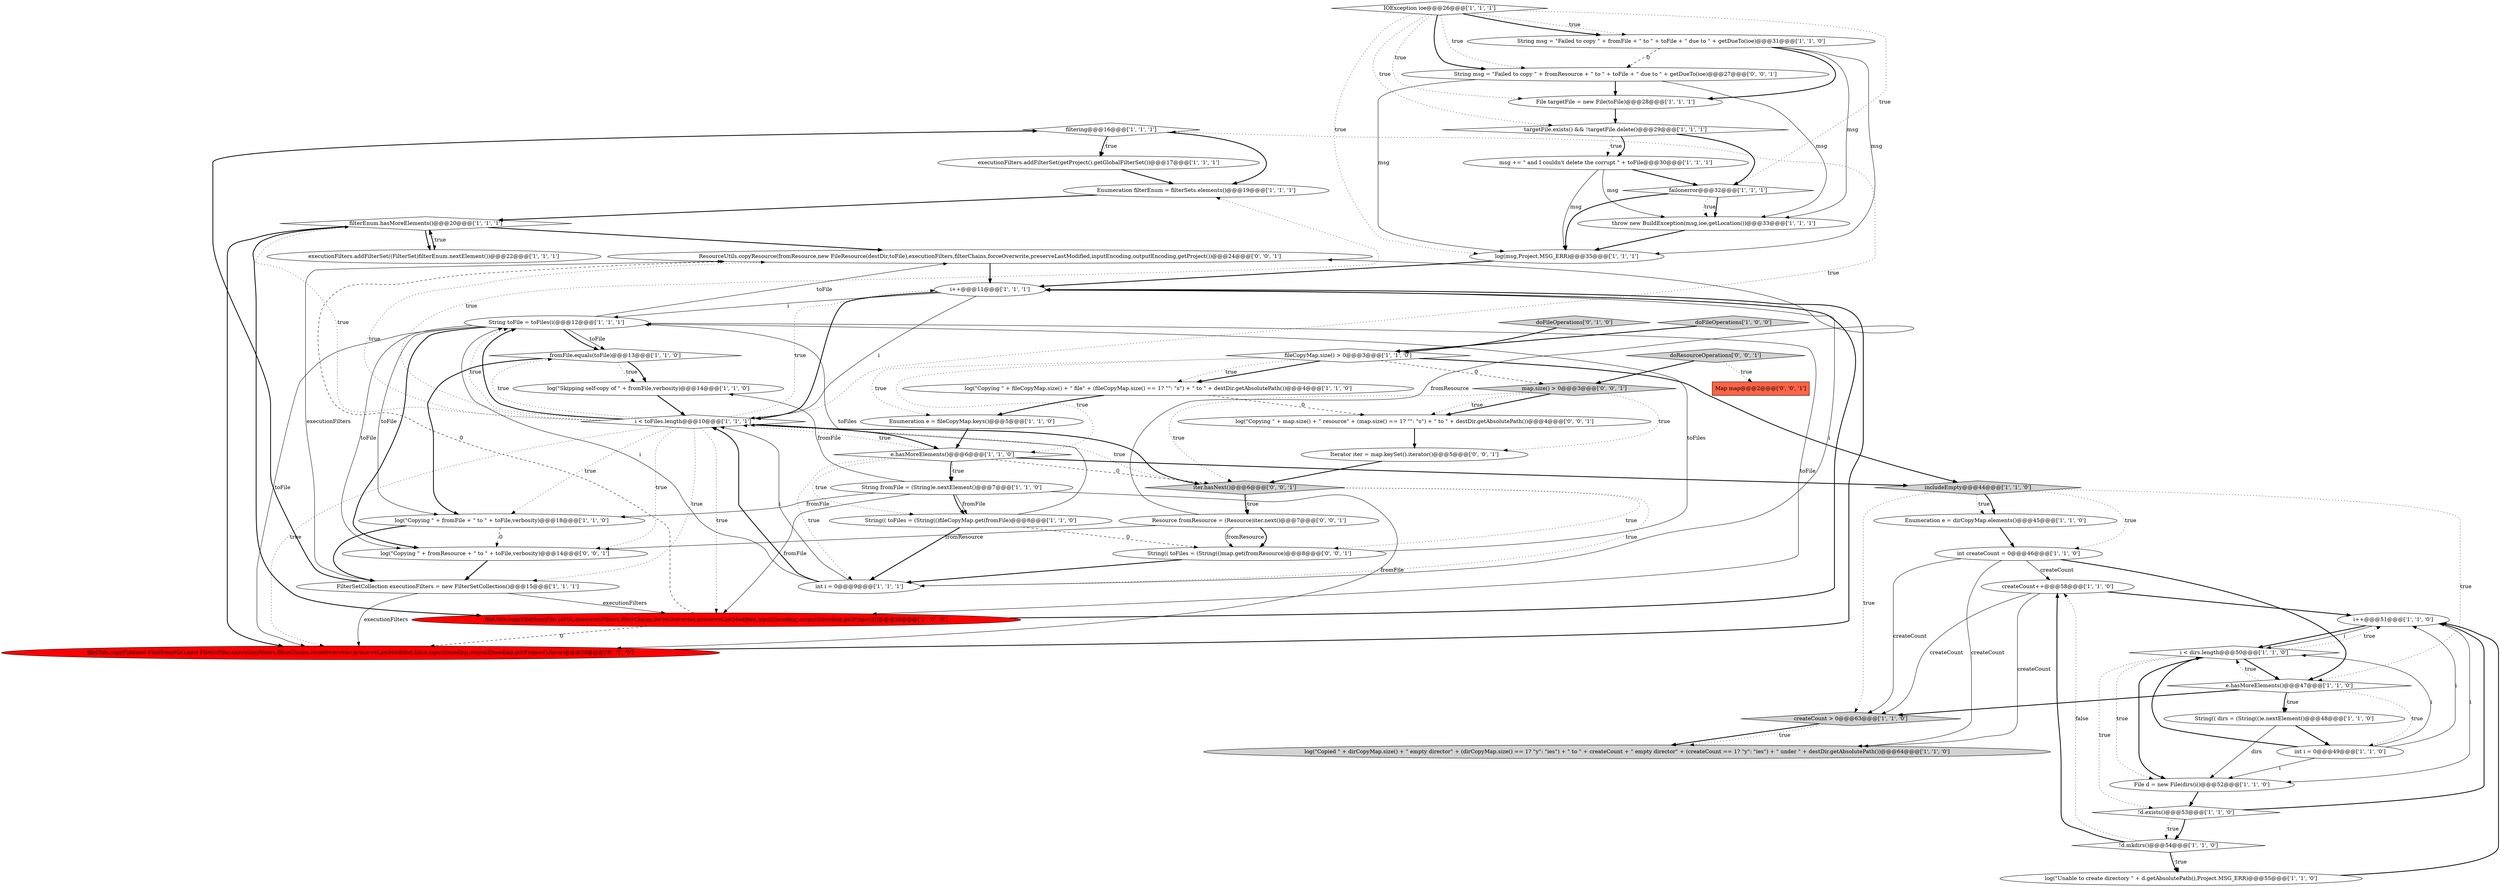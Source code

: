 digraph {
22 [style = filled, label = "filtering@@@16@@@['1', '1', '1']", fillcolor = white, shape = diamond image = "AAA0AAABBB1BBB"];
11 [style = filled, label = "executionFilters.addFilterSet((FilterSet)filterEnum.nextElement())@@@22@@@['1', '1', '1']", fillcolor = white, shape = ellipse image = "AAA0AAABBB1BBB"];
9 [style = filled, label = "i++@@@51@@@['1', '1', '0']", fillcolor = white, shape = ellipse image = "AAA0AAABBB1BBB"];
14 [style = filled, label = "log(\"Copying \" + fromFile + \" to \" + toFile,verbosity)@@@18@@@['1', '1', '0']", fillcolor = white, shape = ellipse image = "AAA0AAABBB1BBB"];
39 [style = filled, label = "IOException ioe@@@26@@@['1', '1', '1']", fillcolor = white, shape = diamond image = "AAA0AAABBB1BBB"];
35 [style = filled, label = "File targetFile = new File(toFile)@@@28@@@['1', '1', '1']", fillcolor = white, shape = ellipse image = "AAA0AAABBB1BBB"];
49 [style = filled, label = "map.size() > 0@@@3@@@['0', '0', '1']", fillcolor = lightgray, shape = diamond image = "AAA0AAABBB3BBB"];
7 [style = filled, label = "failonerror@@@32@@@['1', '1', '1']", fillcolor = white, shape = diamond image = "AAA0AAABBB1BBB"];
55 [style = filled, label = "iter.hasNext()@@@6@@@['0', '0', '1']", fillcolor = lightgray, shape = diamond image = "AAA0AAABBB3BBB"];
45 [style = filled, label = "doFileOperations['0', '1', '0']", fillcolor = lightgray, shape = diamond image = "AAA0AAABBB2BBB"];
54 [style = filled, label = "String msg = \"Failed to copy \" + fromResource + \" to \" + toFile + \" due to \" + getDueTo(ioe)@@@27@@@['0', '0', '1']", fillcolor = white, shape = ellipse image = "AAA0AAABBB3BBB"];
21 [style = filled, label = "log(\"Skipping self-copy of \" + fromFile,verbosity)@@@14@@@['1', '1', '0']", fillcolor = white, shape = ellipse image = "AAA0AAABBB1BBB"];
38 [style = filled, label = "log(\"Copied \" + dirCopyMap.size() + \" empty director\" + (dirCopyMap.size() == 1? \"y\": \"ies\") + \" to \" + createCount + \" empty director\" + (createCount == 1? \"y\": \"ies\") + \" under \" + destDir.getAbsolutePath())@@@64@@@['1', '1', '0']", fillcolor = lightgray, shape = ellipse image = "AAA0AAABBB1BBB"];
12 [style = filled, label = "log(\"Unable to create directory \" + d.getAbsolutePath(),Project.MSG_ERR)@@@55@@@['1', '1', '0']", fillcolor = white, shape = ellipse image = "AAA0AAABBB1BBB"];
33 [style = filled, label = "throw new BuildException(msg,ioe,getLocation())@@@33@@@['1', '1', '1']", fillcolor = white, shape = ellipse image = "AAA0AAABBB1BBB"];
15 [style = filled, label = "!d.exists()@@@53@@@['1', '1', '0']", fillcolor = white, shape = diamond image = "AAA0AAABBB1BBB"];
24 [style = filled, label = "createCount++@@@58@@@['1', '1', '0']", fillcolor = white, shape = ellipse image = "AAA0AAABBB1BBB"];
10 [style = filled, label = "i++@@@11@@@['1', '1', '1']", fillcolor = white, shape = ellipse image = "AAA0AAABBB1BBB"];
53 [style = filled, label = "ResourceUtils.copyResource(fromResource,new FileResource(destDir,toFile),executionFilters,filterChains,forceOverwrite,preserveLastModified,inputEncoding,outputEncoding,getProject())@@@24@@@['0', '0', '1']", fillcolor = white, shape = ellipse image = "AAA0AAABBB3BBB"];
3 [style = filled, label = "Enumeration e = dirCopyMap.elements()@@@45@@@['1', '1', '0']", fillcolor = white, shape = ellipse image = "AAA0AAABBB1BBB"];
28 [style = filled, label = "fromFile.equals(toFile)@@@13@@@['1', '1', '0']", fillcolor = white, shape = diamond image = "AAA0AAABBB1BBB"];
41 [style = filled, label = "int i = 0@@@49@@@['1', '1', '0']", fillcolor = white, shape = ellipse image = "AAA0AAABBB1BBB"];
51 [style = filled, label = "Map map@@@2@@@['0', '0', '1']", fillcolor = tomato, shape = box image = "AAA0AAABBB3BBB"];
43 [style = filled, label = "String msg = \"Failed to copy \" + fromFile + \" to \" + toFile + \" due to \" + getDueTo(ioe)@@@31@@@['1', '1', '0']", fillcolor = white, shape = ellipse image = "AAA0AAABBB1BBB"];
4 [style = filled, label = "int i = 0@@@9@@@['1', '1', '1']", fillcolor = white, shape = ellipse image = "AAA0AAABBB1BBB"];
1 [style = filled, label = "fileCopyMap.size() > 0@@@3@@@['1', '1', '0']", fillcolor = white, shape = diamond image = "AAA0AAABBB1BBB"];
31 [style = filled, label = "createCount > 0@@@63@@@['1', '1', '0']", fillcolor = lightgray, shape = diamond image = "AAA0AAABBB1BBB"];
48 [style = filled, label = "Resource fromResource = (Resource)iter.next()@@@7@@@['0', '0', '1']", fillcolor = white, shape = ellipse image = "AAA0AAABBB3BBB"];
50 [style = filled, label = "String(( toFiles = (String(()map.get(fromResource)@@@8@@@['0', '0', '1']", fillcolor = white, shape = ellipse image = "AAA0AAABBB3BBB"];
19 [style = filled, label = "String(( dirs = (String(()e.nextElement()@@@48@@@['1', '1', '0']", fillcolor = white, shape = ellipse image = "AAA0AAABBB1BBB"];
13 [style = filled, label = "Enumeration filterEnum = filterSets.elements()@@@19@@@['1', '1', '1']", fillcolor = white, shape = ellipse image = "AAA0AAABBB1BBB"];
47 [style = filled, label = "Iterator iter = map.keySet().iterator()@@@5@@@['0', '0', '1']", fillcolor = white, shape = ellipse image = "AAA0AAABBB3BBB"];
0 [style = filled, label = "msg += \" and I couldn't delete the corrupt \" + toFile@@@30@@@['1', '1', '1']", fillcolor = white, shape = ellipse image = "AAA0AAABBB1BBB"];
5 [style = filled, label = "filterEnum.hasMoreElements()@@@20@@@['1', '1', '1']", fillcolor = white, shape = diamond image = "AAA0AAABBB1BBB"];
56 [style = filled, label = "doResourceOperations['0', '0', '1']", fillcolor = lightgray, shape = diamond image = "AAA0AAABBB3BBB"];
32 [style = filled, label = "includeEmpty@@@44@@@['1', '1', '0']", fillcolor = lightgray, shape = diamond image = "AAA0AAABBB1BBB"];
37 [style = filled, label = "FilterSetCollection executionFilters = new FilterSetCollection()@@@15@@@['1', '1', '1']", fillcolor = white, shape = ellipse image = "AAA0AAABBB1BBB"];
17 [style = filled, label = "e.hasMoreElements()@@@6@@@['1', '1', '0']", fillcolor = white, shape = diamond image = "AAA0AAABBB1BBB"];
36 [style = filled, label = "i < dirs.length@@@50@@@['1', '1', '0']", fillcolor = white, shape = diamond image = "AAA0AAABBB1BBB"];
18 [style = filled, label = "String fromFile = (String)e.nextElement()@@@7@@@['1', '1', '0']", fillcolor = white, shape = ellipse image = "AAA0AAABBB1BBB"];
27 [style = filled, label = "Enumeration e = fileCopyMap.keys()@@@5@@@['1', '1', '0']", fillcolor = white, shape = ellipse image = "AAA0AAABBB1BBB"];
6 [style = filled, label = "!d.mkdirs()@@@54@@@['1', '1', '0']", fillcolor = white, shape = diamond image = "AAA0AAABBB1BBB"];
25 [style = filled, label = "int createCount = 0@@@46@@@['1', '1', '0']", fillcolor = white, shape = ellipse image = "AAA0AAABBB1BBB"];
20 [style = filled, label = "String toFile = toFiles(i(@@@12@@@['1', '1', '1']", fillcolor = white, shape = ellipse image = "AAA0AAABBB1BBB"];
8 [style = filled, label = "i < toFiles.length@@@10@@@['1', '1', '1']", fillcolor = white, shape = diamond image = "AAA0AAABBB1BBB"];
2 [style = filled, label = "log(\"Copying \" + fileCopyMap.size() + \" file\" + (fileCopyMap.size() == 1? \"\": \"s\") + \" to \" + destDir.getAbsolutePath())@@@4@@@['1', '1', '0']", fillcolor = white, shape = ellipse image = "AAA0AAABBB1BBB"];
26 [style = filled, label = "log(msg,Project.MSG_ERR)@@@35@@@['1', '1', '1']", fillcolor = white, shape = ellipse image = "AAA0AAABBB1BBB"];
30 [style = filled, label = "executionFilters.addFilterSet(getProject().getGlobalFilterSet())@@@17@@@['1', '1', '1']", fillcolor = white, shape = ellipse image = "AAA0AAABBB1BBB"];
42 [style = filled, label = "doFileOperations['1', '0', '0']", fillcolor = lightgray, shape = diamond image = "AAA0AAABBB1BBB"];
34 [style = filled, label = "fileUtils.copyFile(fromFile,toFile,executionFilters,filterChains,forceOverwrite,preserveLastModified,inputEncoding,outputEncoding,getProject())@@@28@@@['1', '0', '0']", fillcolor = red, shape = ellipse image = "AAA1AAABBB1BBB"];
44 [style = filled, label = "fileUtils.copyFile(new File(fromFile),new File(toFile),executionFilters,filterChains,forceOverwrite,preserveLastModified,false,inputEncoding,outputEncoding,getProject(),force)@@@28@@@['0', '1', '0']", fillcolor = red, shape = ellipse image = "AAA1AAABBB2BBB"];
46 [style = filled, label = "log(\"Copying \" + map.size() + \" resource\" + (map.size() == 1? \"\": \"s\") + \" to \" + destDir.getAbsolutePath())@@@4@@@['0', '0', '1']", fillcolor = white, shape = ellipse image = "AAA0AAABBB3BBB"];
23 [style = filled, label = "File d = new File(dirs(i()@@@52@@@['1', '1', '0']", fillcolor = white, shape = ellipse image = "AAA0AAABBB1BBB"];
52 [style = filled, label = "log(\"Copying \" + fromResource + \" to \" + toFile,verbosity)@@@14@@@['0', '0', '1']", fillcolor = white, shape = ellipse image = "AAA0AAABBB3BBB"];
40 [style = filled, label = "targetFile.exists() && !targetFile.delete()@@@29@@@['1', '1', '1']", fillcolor = white, shape = diamond image = "AAA0AAABBB1BBB"];
16 [style = filled, label = "String(( toFiles = (String(()fileCopyMap.get(fromFile)@@@8@@@['1', '1', '0']", fillcolor = white, shape = ellipse image = "AAA0AAABBB1BBB"];
29 [style = filled, label = "e.hasMoreElements()@@@47@@@['1', '1', '0']", fillcolor = white, shape = diamond image = "AAA0AAABBB1BBB"];
8->28 [style = dotted, label="true"];
30->13 [style = bold, label=""];
26->10 [style = bold, label=""];
28->21 [style = dotted, label="true"];
49->55 [style = dotted, label="true"];
36->29 [style = bold, label=""];
9->23 [style = solid, label="i"];
7->33 [style = dotted, label="true"];
21->8 [style = bold, label=""];
19->23 [style = solid, label="dirs"];
18->44 [style = solid, label="fromFile"];
2->46 [style = dashed, label="0"];
39->54 [style = bold, label=""];
25->29 [style = bold, label=""];
12->9 [style = bold, label=""];
48->52 [style = solid, label="fromResource"];
22->30 [style = bold, label=""];
8->37 [style = dotted, label="true"];
28->14 [style = bold, label=""];
25->24 [style = solid, label="createCount"];
5->34 [style = bold, label=""];
7->26 [style = bold, label=""];
17->8 [style = dotted, label="true"];
55->48 [style = bold, label=""];
5->11 [style = dotted, label="true"];
32->25 [style = dotted, label="true"];
28->21 [style = bold, label=""];
8->20 [style = bold, label=""];
8->52 [style = dotted, label="true"];
1->49 [style = dashed, label="0"];
10->8 [style = bold, label=""];
41->23 [style = solid, label="i"];
43->35 [style = bold, label=""];
54->33 [style = solid, label="msg"];
32->3 [style = dotted, label="true"];
20->34 [style = solid, label="toFile"];
27->17 [style = bold, label=""];
8->22 [style = dotted, label="true"];
4->8 [style = bold, label=""];
43->54 [style = dashed, label="0"];
42->1 [style = bold, label=""];
8->20 [style = dotted, label="true"];
25->31 [style = solid, label="createCount"];
55->8 [style = dotted, label="true"];
41->9 [style = solid, label="i"];
32->3 [style = bold, label=""];
29->36 [style = dotted, label="true"];
22->13 [style = bold, label=""];
55->48 [style = dotted, label="true"];
1->27 [style = dotted, label="true"];
10->20 [style = solid, label="i"];
14->37 [style = bold, label=""];
39->35 [style = dotted, label="true"];
48->53 [style = solid, label="fromResource"];
10->8 [style = solid, label="i"];
37->53 [style = solid, label="executionFilters"];
52->37 [style = bold, label=""];
54->26 [style = solid, label="msg"];
39->26 [style = dotted, label="true"];
40->0 [style = bold, label=""];
48->50 [style = bold, label=""];
20->52 [style = bold, label=""];
39->43 [style = dotted, label="true"];
29->41 [style = dotted, label="true"];
18->21 [style = solid, label="fromFile"];
8->34 [style = dotted, label="true"];
4->8 [style = solid, label="i"];
0->7 [style = bold, label=""];
17->16 [style = dotted, label="true"];
45->1 [style = bold, label=""];
8->17 [style = bold, label=""];
7->33 [style = bold, label=""];
35->40 [style = bold, label=""];
6->24 [style = dotted, label="false"];
49->47 [style = dotted, label="true"];
18->16 [style = solid, label="fromFile"];
19->41 [style = bold, label=""];
15->9 [style = bold, label=""];
49->46 [style = bold, label=""];
8->14 [style = dotted, label="true"];
5->53 [style = bold, label=""];
13->5 [style = bold, label=""];
1->32 [style = bold, label=""];
2->27 [style = bold, label=""];
39->40 [style = dotted, label="true"];
48->50 [style = solid, label="fromResource"];
5->11 [style = bold, label=""];
6->12 [style = dotted, label="true"];
8->55 [style = bold, label=""];
53->10 [style = bold, label=""];
49->46 [style = dotted, label="true"];
32->31 [style = dotted, label="true"];
29->19 [style = dotted, label="true"];
4->20 [style = solid, label="i"];
54->35 [style = bold, label=""];
1->17 [style = dotted, label="true"];
17->18 [style = dotted, label="true"];
37->34 [style = solid, label="executionFilters"];
36->15 [style = dotted, label="true"];
17->4 [style = dotted, label="true"];
25->38 [style = solid, label="createCount"];
23->15 [style = bold, label=""];
43->26 [style = solid, label="msg"];
50->4 [style = bold, label=""];
6->24 [style = bold, label=""];
31->38 [style = bold, label=""];
20->44 [style = solid, label="toFile"];
50->20 [style = solid, label="toFiles"];
34->44 [style = dashed, label="0"];
33->26 [style = bold, label=""];
55->4 [style = dotted, label="true"];
14->52 [style = dashed, label="0"];
11->5 [style = bold, label=""];
37->22 [style = bold, label=""];
41->36 [style = bold, label=""];
43->33 [style = solid, label="msg"];
29->19 [style = bold, label=""];
5->44 [style = bold, label=""];
0->26 [style = solid, label="msg"];
20->52 [style = solid, label="toFile"];
41->36 [style = solid, label="i"];
1->2 [style = bold, label=""];
8->13 [style = dotted, label="true"];
32->29 [style = dotted, label="true"];
17->55 [style = dashed, label="0"];
16->4 [style = bold, label=""];
37->44 [style = solid, label="executionFilters"];
36->23 [style = dotted, label="true"];
24->9 [style = bold, label=""];
20->28 [style = solid, label="toFile"];
39->54 [style = dotted, label="true"];
9->36 [style = bold, label=""];
18->16 [style = bold, label=""];
6->12 [style = bold, label=""];
56->49 [style = bold, label=""];
3->25 [style = bold, label=""];
29->31 [style = bold, label=""];
0->33 [style = solid, label="msg"];
20->28 [style = bold, label=""];
39->43 [style = bold, label=""];
44->10 [style = bold, label=""];
15->6 [style = bold, label=""];
8->44 [style = dotted, label="true"];
17->32 [style = bold, label=""];
8->10 [style = dotted, label="true"];
46->47 [style = bold, label=""];
40->0 [style = dotted, label="true"];
34->10 [style = bold, label=""];
20->53 [style = solid, label="toFile"];
34->53 [style = dashed, label="0"];
9->36 [style = solid, label="i"];
18->34 [style = solid, label="fromFile"];
40->7 [style = bold, label=""];
56->51 [style = dotted, label="true"];
36->23 [style = bold, label=""];
47->55 [style = bold, label=""];
8->5 [style = dotted, label="true"];
20->14 [style = solid, label="toFile"];
24->38 [style = solid, label="createCount"];
15->6 [style = dotted, label="true"];
31->38 [style = dotted, label="true"];
4->10 [style = solid, label="i"];
16->50 [style = dashed, label="0"];
8->53 [style = dotted, label="true"];
18->14 [style = solid, label="fromFile"];
22->30 [style = dotted, label="true"];
1->2 [style = dotted, label="true"];
24->31 [style = solid, label="createCount"];
36->9 [style = dotted, label="true"];
17->18 [style = bold, label=""];
39->7 [style = dotted, label="true"];
55->50 [style = dotted, label="true"];
16->20 [style = solid, label="toFiles"];
}
